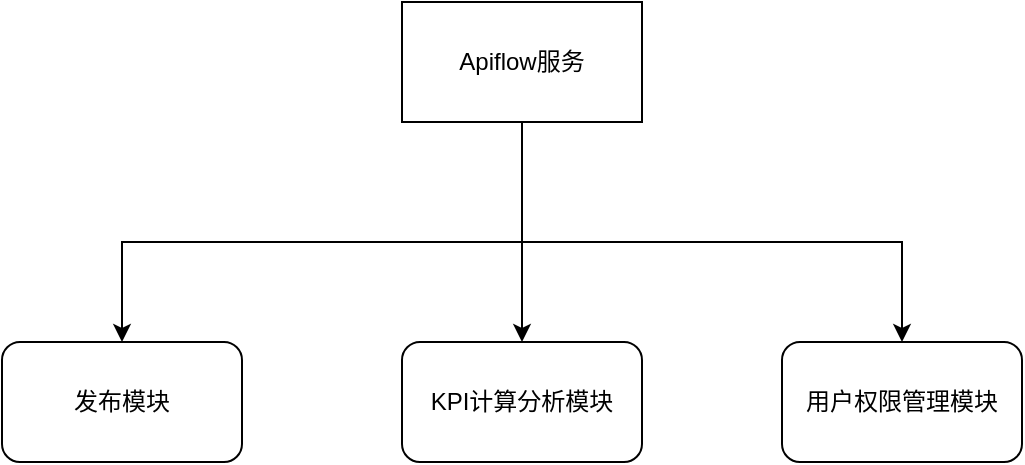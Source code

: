 <mxfile version="14.1.9" type="github">
  <diagram id="ayMlXyrUzr-jU_plZ5_A" name="Page-1">
    <mxGraphModel dx="1422" dy="748" grid="1" gridSize="10" guides="1" tooltips="1" connect="1" arrows="1" fold="1" page="1" pageScale="1" pageWidth="827" pageHeight="1169" math="0" shadow="0">
      <root>
        <mxCell id="0" />
        <mxCell id="1" parent="0" />
        <mxCell id="5Qn_B7BgNieYVNEALewI-11" style="edgeStyle=orthogonalEdgeStyle;rounded=0;orthogonalLoop=1;jettySize=auto;html=1;exitX=0.5;exitY=1;exitDx=0;exitDy=0;entryX=0.5;entryY=0;entryDx=0;entryDy=0;" edge="1" parent="1" source="5Qn_B7BgNieYVNEALewI-2" target="5Qn_B7BgNieYVNEALewI-8">
          <mxGeometry relative="1" as="geometry">
            <Array as="points">
              <mxPoint x="380" y="320" />
              <mxPoint x="180" y="320" />
            </Array>
          </mxGeometry>
        </mxCell>
        <mxCell id="5Qn_B7BgNieYVNEALewI-2" value="Apiflow服务" style="rounded=0;whiteSpace=wrap;html=1;" vertex="1" parent="1">
          <mxGeometry x="320" y="200" width="120" height="60" as="geometry" />
        </mxCell>
        <mxCell id="5Qn_B7BgNieYVNEALewI-4" value="KPI计算分析模块" style="rounded=1;whiteSpace=wrap;html=1;" vertex="1" parent="1">
          <mxGeometry x="320" y="370" width="120" height="60" as="geometry" />
        </mxCell>
        <mxCell id="5Qn_B7BgNieYVNEALewI-6" value="用户权限管理模块" style="rounded=1;whiteSpace=wrap;html=1;" vertex="1" parent="1">
          <mxGeometry x="510" y="370" width="120" height="60" as="geometry" />
        </mxCell>
        <mxCell id="5Qn_B7BgNieYVNEALewI-8" value="发布模块" style="rounded=1;whiteSpace=wrap;html=1;" vertex="1" parent="1">
          <mxGeometry x="120" y="370" width="120" height="60" as="geometry" />
        </mxCell>
        <mxCell id="5Qn_B7BgNieYVNEALewI-13" style="edgeStyle=orthogonalEdgeStyle;rounded=0;orthogonalLoop=1;jettySize=auto;html=1;exitX=0.5;exitY=1;exitDx=0;exitDy=0;entryX=0.5;entryY=0;entryDx=0;entryDy=0;" edge="1" parent="1" source="5Qn_B7BgNieYVNEALewI-2" target="5Qn_B7BgNieYVNEALewI-4">
          <mxGeometry relative="1" as="geometry">
            <mxPoint x="390" y="270" as="sourcePoint" />
            <mxPoint x="190" y="380" as="targetPoint" />
            <Array as="points">
              <mxPoint x="380" y="310" />
              <mxPoint x="380" y="310" />
            </Array>
          </mxGeometry>
        </mxCell>
        <mxCell id="5Qn_B7BgNieYVNEALewI-14" style="edgeStyle=orthogonalEdgeStyle;rounded=0;orthogonalLoop=1;jettySize=auto;html=1;exitX=0.5;exitY=1;exitDx=0;exitDy=0;entryX=0.5;entryY=0;entryDx=0;entryDy=0;" edge="1" parent="1" source="5Qn_B7BgNieYVNEALewI-2" target="5Qn_B7BgNieYVNEALewI-6">
          <mxGeometry relative="1" as="geometry">
            <mxPoint x="390" y="270" as="sourcePoint" />
            <mxPoint x="390" y="380" as="targetPoint" />
            <Array as="points">
              <mxPoint x="380" y="320" />
              <mxPoint x="570" y="320" />
            </Array>
          </mxGeometry>
        </mxCell>
      </root>
    </mxGraphModel>
  </diagram>
</mxfile>
